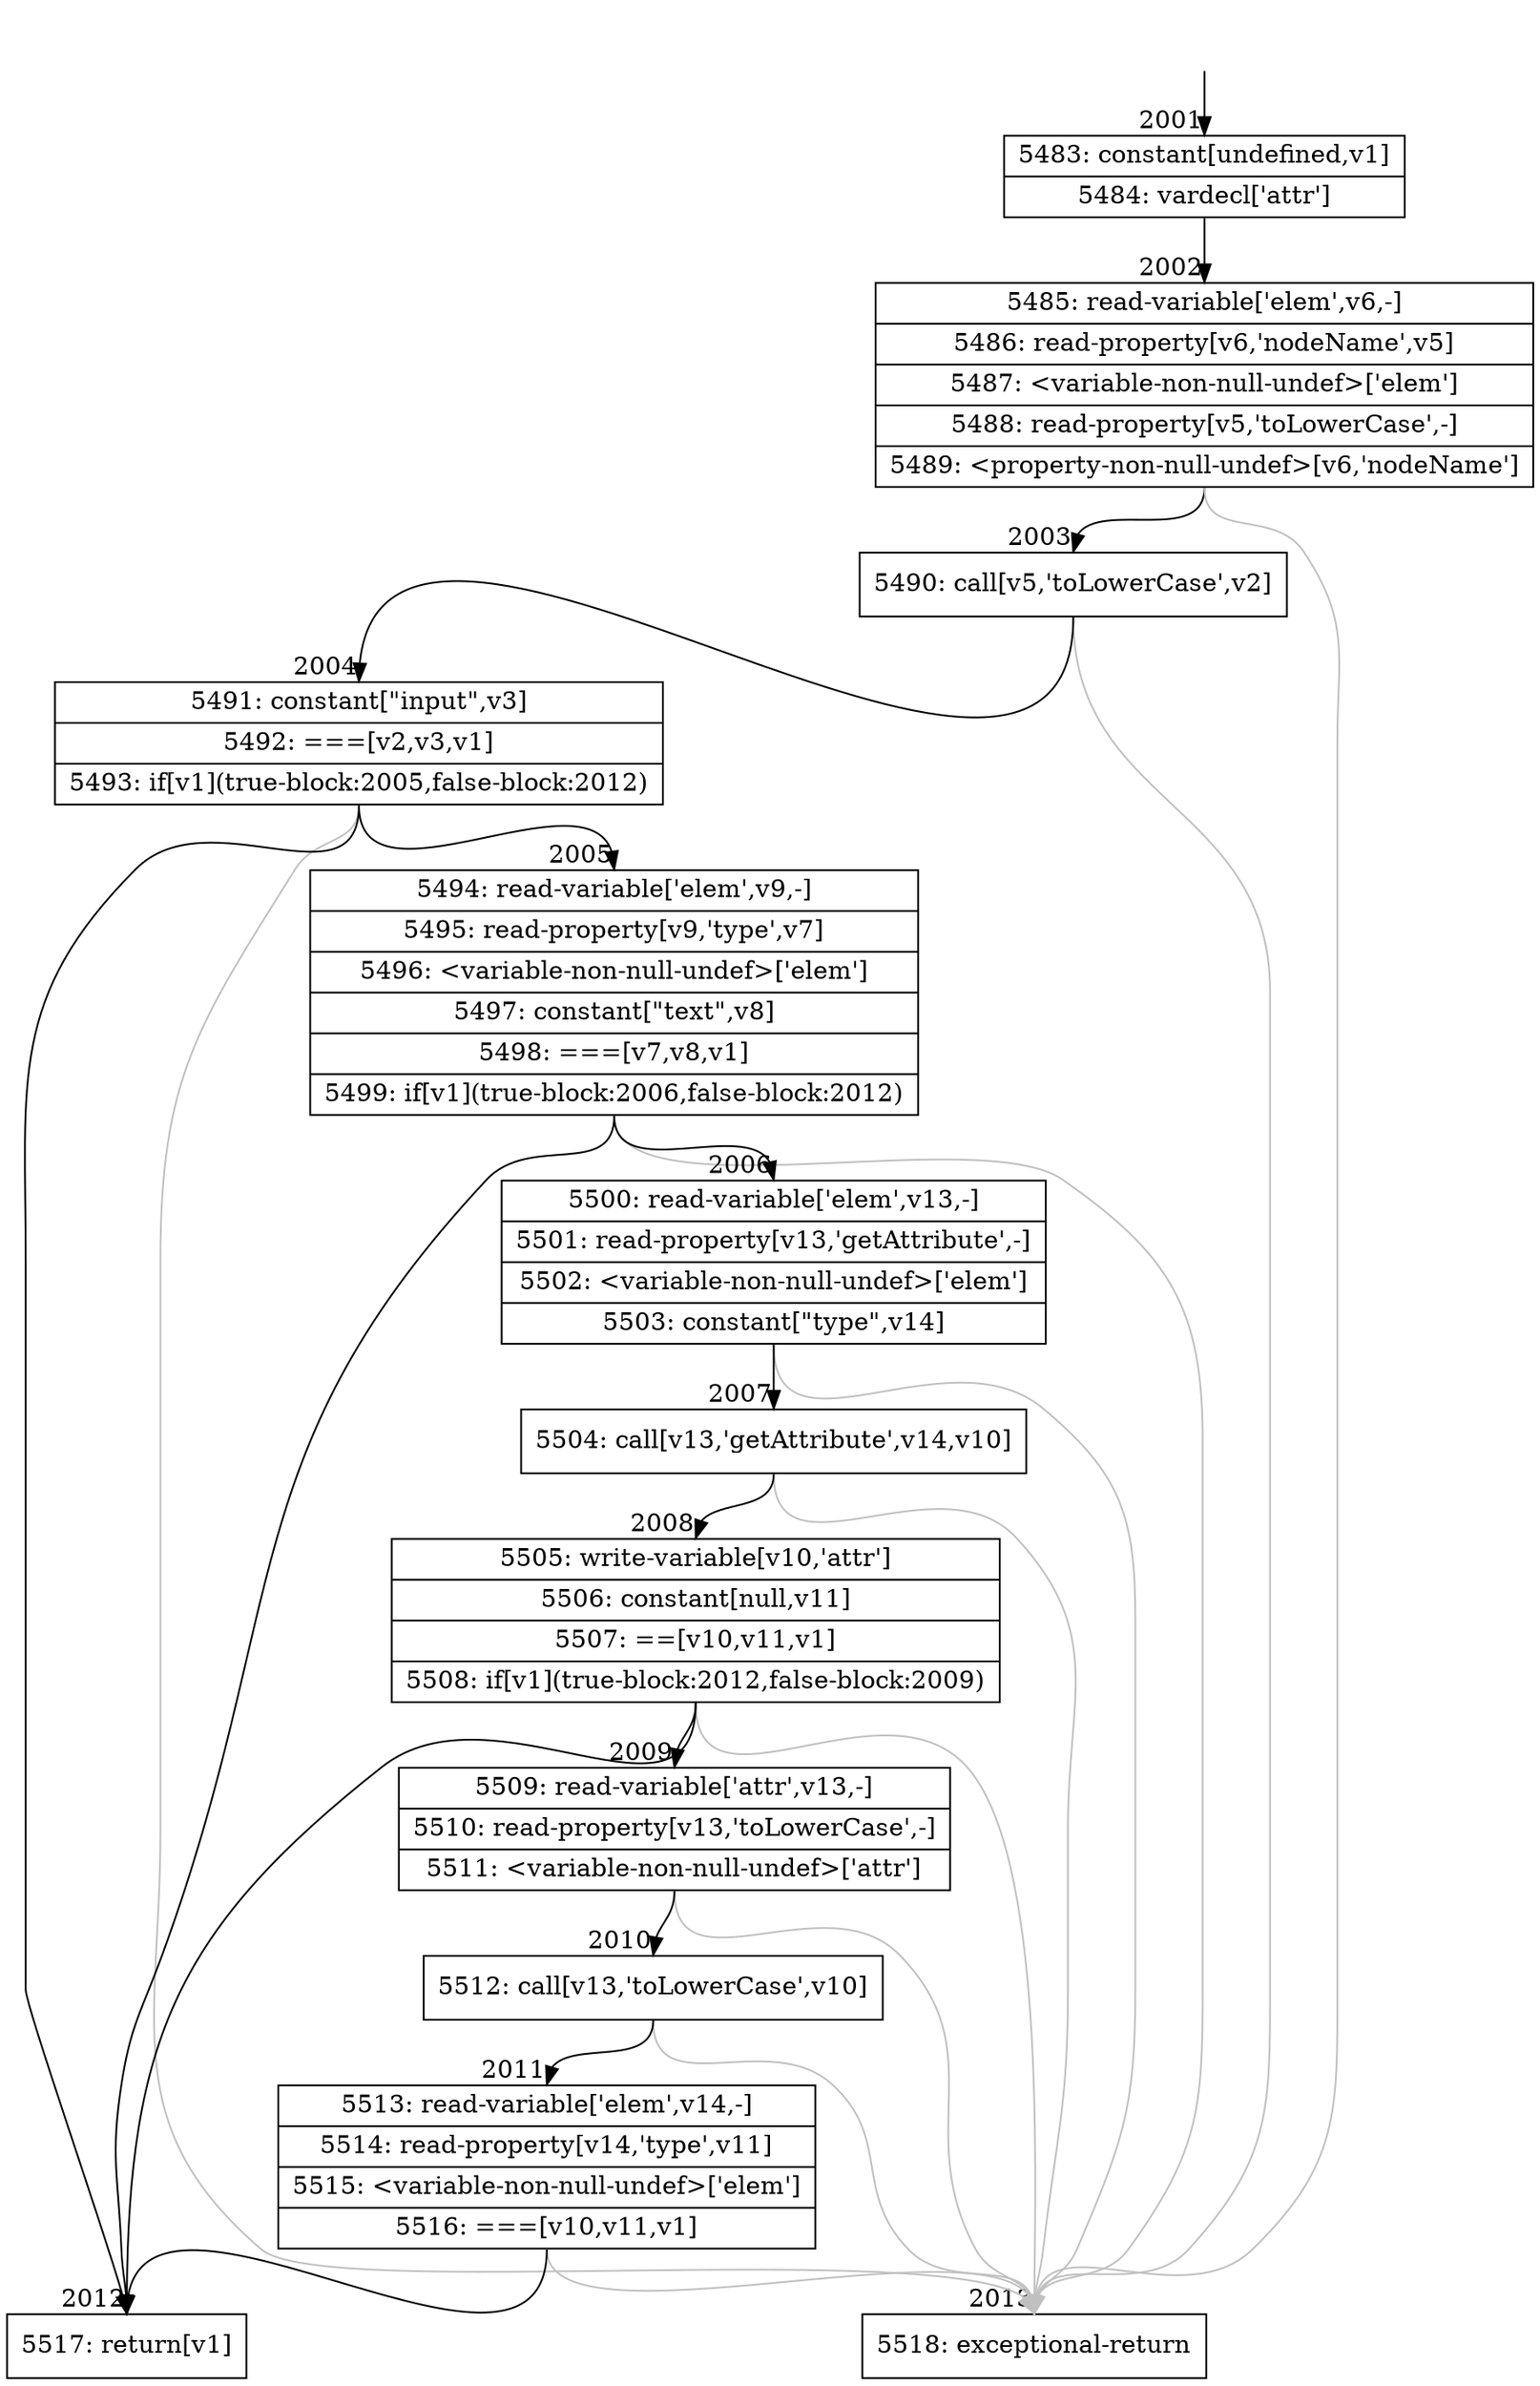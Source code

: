 digraph {
rankdir="TD"
BB_entry142[shape=none,label=""];
BB_entry142 -> BB2001 [tailport=s, headport=n, headlabel="    2001"]
BB2001 [shape=record label="{5483: constant[undefined,v1]|5484: vardecl['attr']}" ] 
BB2001 -> BB2002 [tailport=s, headport=n, headlabel="      2002"]
BB2002 [shape=record label="{5485: read-variable['elem',v6,-]|5486: read-property[v6,'nodeName',v5]|5487: \<variable-non-null-undef\>['elem']|5488: read-property[v5,'toLowerCase',-]|5489: \<property-non-null-undef\>[v6,'nodeName']}" ] 
BB2002 -> BB2003 [tailport=s, headport=n, headlabel="      2003"]
BB2002 -> BB2013 [tailport=s, headport=n, color=gray, headlabel="      2013"]
BB2003 [shape=record label="{5490: call[v5,'toLowerCase',v2]}" ] 
BB2003 -> BB2004 [tailport=s, headport=n, headlabel="      2004"]
BB2003 -> BB2013 [tailport=s, headport=n, color=gray]
BB2004 [shape=record label="{5491: constant[\"input\",v3]|5492: ===[v2,v3,v1]|5493: if[v1](true-block:2005,false-block:2012)}" ] 
BB2004 -> BB2012 [tailport=s, headport=n, headlabel="      2012"]
BB2004 -> BB2005 [tailport=s, headport=n, headlabel="      2005"]
BB2004 -> BB2013 [tailport=s, headport=n, color=gray]
BB2005 [shape=record label="{5494: read-variable['elem',v9,-]|5495: read-property[v9,'type',v7]|5496: \<variable-non-null-undef\>['elem']|5497: constant[\"text\",v8]|5498: ===[v7,v8,v1]|5499: if[v1](true-block:2006,false-block:2012)}" ] 
BB2005 -> BB2012 [tailport=s, headport=n]
BB2005 -> BB2006 [tailport=s, headport=n, headlabel="      2006"]
BB2005 -> BB2013 [tailport=s, headport=n, color=gray]
BB2006 [shape=record label="{5500: read-variable['elem',v13,-]|5501: read-property[v13,'getAttribute',-]|5502: \<variable-non-null-undef\>['elem']|5503: constant[\"type\",v14]}" ] 
BB2006 -> BB2007 [tailport=s, headport=n, headlabel="      2007"]
BB2006 -> BB2013 [tailport=s, headport=n, color=gray]
BB2007 [shape=record label="{5504: call[v13,'getAttribute',v14,v10]}" ] 
BB2007 -> BB2008 [tailport=s, headport=n, headlabel="      2008"]
BB2007 -> BB2013 [tailport=s, headport=n, color=gray]
BB2008 [shape=record label="{5505: write-variable[v10,'attr']|5506: constant[null,v11]|5507: ==[v10,v11,v1]|5508: if[v1](true-block:2012,false-block:2009)}" ] 
BB2008 -> BB2012 [tailport=s, headport=n]
BB2008 -> BB2009 [tailport=s, headport=n, headlabel="      2009"]
BB2008 -> BB2013 [tailport=s, headport=n, color=gray]
BB2009 [shape=record label="{5509: read-variable['attr',v13,-]|5510: read-property[v13,'toLowerCase',-]|5511: \<variable-non-null-undef\>['attr']}" ] 
BB2009 -> BB2010 [tailport=s, headport=n, headlabel="      2010"]
BB2009 -> BB2013 [tailport=s, headport=n, color=gray]
BB2010 [shape=record label="{5512: call[v13,'toLowerCase',v10]}" ] 
BB2010 -> BB2011 [tailport=s, headport=n, headlabel="      2011"]
BB2010 -> BB2013 [tailport=s, headport=n, color=gray]
BB2011 [shape=record label="{5513: read-variable['elem',v14,-]|5514: read-property[v14,'type',v11]|5515: \<variable-non-null-undef\>['elem']|5516: ===[v10,v11,v1]}" ] 
BB2011 -> BB2012 [tailport=s, headport=n]
BB2011 -> BB2013 [tailport=s, headport=n, color=gray]
BB2012 [shape=record label="{5517: return[v1]}" ] 
BB2013 [shape=record label="{5518: exceptional-return}" ] 
}

